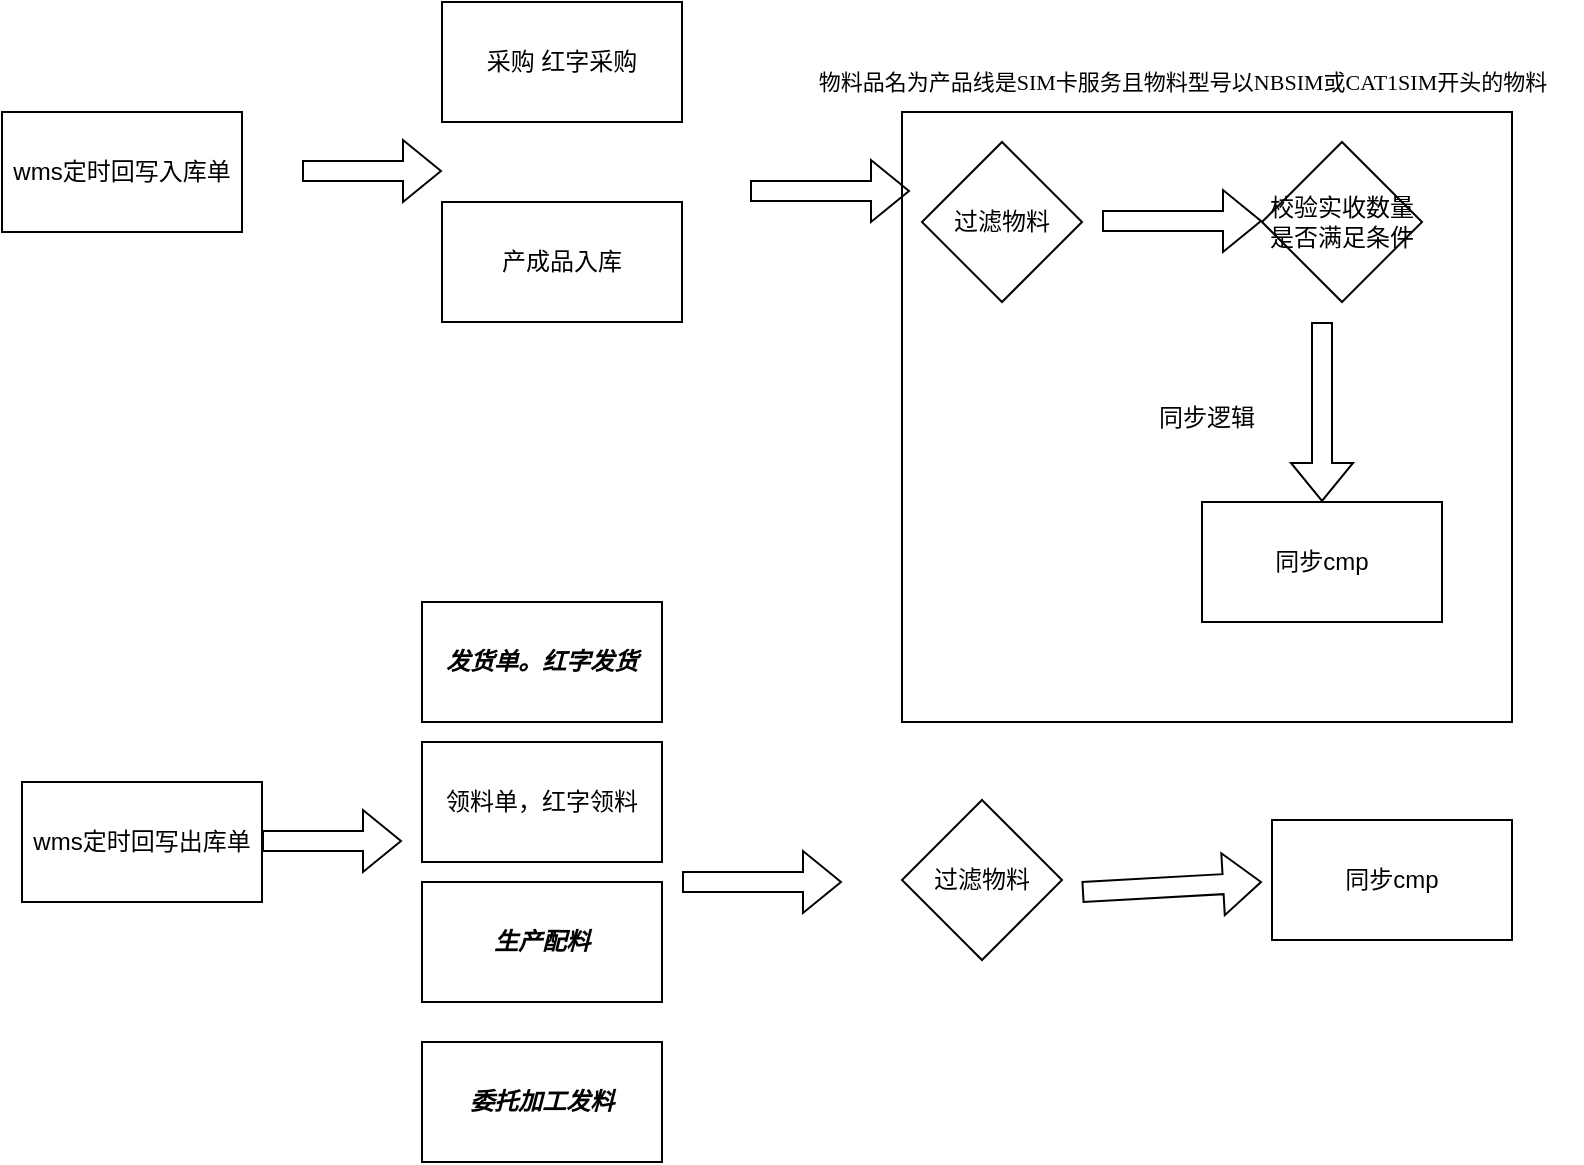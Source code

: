 <mxfile version="21.3.6" type="github">
  <diagram id="C5RBs43oDa-KdzZeNtuy" name="sim">
    <mxGraphModel dx="788" dy="437" grid="1" gridSize="10" guides="1" tooltips="1" connect="1" arrows="1" fold="1" page="1" pageScale="1" pageWidth="827" pageHeight="1169" math="0" shadow="0">
      <root>
        <mxCell id="WIyWlLk6GJQsqaUBKTNV-0" />
        <mxCell id="WIyWlLk6GJQsqaUBKTNV-1" parent="WIyWlLk6GJQsqaUBKTNV-0" />
        <mxCell id="J-wKOYBQHU6B0EthesqR-15" value="同步逻辑" style="whiteSpace=wrap;html=1;aspect=fixed;" vertex="1" parent="WIyWlLk6GJQsqaUBKTNV-1">
          <mxGeometry x="460" y="745" width="305" height="305" as="geometry" />
        </mxCell>
        <mxCell id="J-wKOYBQHU6B0EthesqR-0" value="wms定时回写入库单" style="rounded=0;whiteSpace=wrap;html=1;" vertex="1" parent="WIyWlLk6GJQsqaUBKTNV-1">
          <mxGeometry x="10" y="745" width="120" height="60" as="geometry" />
        </mxCell>
        <mxCell id="J-wKOYBQHU6B0EthesqR-1" value="采购 红字采购" style="rounded=0;whiteSpace=wrap;html=1;" vertex="1" parent="WIyWlLk6GJQsqaUBKTNV-1">
          <mxGeometry x="230" y="690" width="120" height="60" as="geometry" />
        </mxCell>
        <mxCell id="J-wKOYBQHU6B0EthesqR-2" value="产成品入库" style="rounded=0;whiteSpace=wrap;html=1;" vertex="1" parent="WIyWlLk6GJQsqaUBKTNV-1">
          <mxGeometry x="230" y="790" width="120" height="60" as="geometry" />
        </mxCell>
        <mxCell id="J-wKOYBQHU6B0EthesqR-3" value="过滤物料" style="rhombus;whiteSpace=wrap;html=1;" vertex="1" parent="WIyWlLk6GJQsqaUBKTNV-1">
          <mxGeometry x="470" y="760" width="80" height="80" as="geometry" />
        </mxCell>
        <mxCell id="J-wKOYBQHU6B0EthesqR-5" value="&lt;p style=&quot;font-size: 11px;&quot; class=&quot;MsoNormal&quot;&gt;物料品名为&lt;span style=&quot;font-family: 宋体; font-size: 11px;&quot;&gt;&lt;font style=&quot;font-size: 11px;&quot; face=&quot;宋体&quot;&gt;产品线是&lt;/font&gt;SIM卡服务且物料型号以NBSIM或CAT1SIM开头的物料&lt;/span&gt;&lt;/p&gt;" style="text;html=1;align=center;verticalAlign=middle;resizable=0;points=[];autosize=1;strokeColor=none;fillColor=none;" vertex="1" parent="WIyWlLk6GJQsqaUBKTNV-1">
          <mxGeometry x="400" y="705" width="400" height="50" as="geometry" />
        </mxCell>
        <mxCell id="J-wKOYBQHU6B0EthesqR-6" value="" style="shape=flexArrow;endArrow=classic;html=1;rounded=0;" edge="1" parent="WIyWlLk6GJQsqaUBKTNV-1">
          <mxGeometry width="50" height="50" relative="1" as="geometry">
            <mxPoint x="140" y="1109.5" as="sourcePoint" />
            <mxPoint x="210" y="1109.5" as="targetPoint" />
          </mxGeometry>
        </mxCell>
        <mxCell id="J-wKOYBQHU6B0EthesqR-8" value="" style="shape=flexArrow;endArrow=classic;html=1;rounded=0;" edge="1" parent="WIyWlLk6GJQsqaUBKTNV-1">
          <mxGeometry width="50" height="50" relative="1" as="geometry">
            <mxPoint x="350" y="1130" as="sourcePoint" />
            <mxPoint x="430" y="1130" as="targetPoint" />
          </mxGeometry>
        </mxCell>
        <mxCell id="J-wKOYBQHU6B0EthesqR-9" value="校验实收数量是否满足条件" style="rhombus;whiteSpace=wrap;html=1;" vertex="1" parent="WIyWlLk6GJQsqaUBKTNV-1">
          <mxGeometry x="640" y="760" width="80" height="80" as="geometry" />
        </mxCell>
        <mxCell id="J-wKOYBQHU6B0EthesqR-11" value="同步cmp" style="rounded=0;whiteSpace=wrap;html=1;" vertex="1" parent="WIyWlLk6GJQsqaUBKTNV-1">
          <mxGeometry x="610" y="940" width="120" height="60" as="geometry" />
        </mxCell>
        <mxCell id="J-wKOYBQHU6B0EthesqR-13" value="" style="shape=flexArrow;endArrow=classic;html=1;rounded=0;" edge="1" parent="WIyWlLk6GJQsqaUBKTNV-1">
          <mxGeometry width="50" height="50" relative="1" as="geometry">
            <mxPoint x="560" y="799.5" as="sourcePoint" />
            <mxPoint x="640" y="799.5" as="targetPoint" />
          </mxGeometry>
        </mxCell>
        <mxCell id="J-wKOYBQHU6B0EthesqR-14" value="" style="shape=flexArrow;endArrow=classic;html=1;rounded=0;" edge="1" parent="WIyWlLk6GJQsqaUBKTNV-1" target="J-wKOYBQHU6B0EthesqR-11">
          <mxGeometry width="50" height="50" relative="1" as="geometry">
            <mxPoint x="670" y="850" as="sourcePoint" />
            <mxPoint x="730" y="850" as="targetPoint" />
          </mxGeometry>
        </mxCell>
        <mxCell id="J-wKOYBQHU6B0EthesqR-16" value="wms定时回写出库单" style="rounded=0;whiteSpace=wrap;html=1;" vertex="1" parent="WIyWlLk6GJQsqaUBKTNV-1">
          <mxGeometry x="20" y="1080" width="120" height="60" as="geometry" />
        </mxCell>
        <mxCell id="J-wKOYBQHU6B0EthesqR-17" value="&lt;h4&gt;&lt;i&gt;发货单。红字发货&lt;/i&gt;&lt;/h4&gt;" style="rounded=0;whiteSpace=wrap;html=1;" vertex="1" parent="WIyWlLk6GJQsqaUBKTNV-1">
          <mxGeometry x="220" y="990" width="120" height="60" as="geometry" />
        </mxCell>
        <mxCell id="J-wKOYBQHU6B0EthesqR-18" value="领料单，红字领料" style="rounded=0;whiteSpace=wrap;html=1;" vertex="1" parent="WIyWlLk6GJQsqaUBKTNV-1">
          <mxGeometry x="220" y="1060" width="120" height="60" as="geometry" />
        </mxCell>
        <mxCell id="J-wKOYBQHU6B0EthesqR-19" value="&lt;h4&gt;&lt;i&gt;生产配料&lt;/i&gt;&lt;/h4&gt;" style="rounded=0;whiteSpace=wrap;html=1;" vertex="1" parent="WIyWlLk6GJQsqaUBKTNV-1">
          <mxGeometry x="220" y="1130" width="120" height="60" as="geometry" />
        </mxCell>
        <mxCell id="J-wKOYBQHU6B0EthesqR-20" value="&lt;h4&gt;&lt;i&gt;委托加工发料&lt;/i&gt;&lt;/h4&gt;" style="rounded=0;whiteSpace=wrap;html=1;" vertex="1" parent="WIyWlLk6GJQsqaUBKTNV-1">
          <mxGeometry x="220" y="1210" width="120" height="60" as="geometry" />
        </mxCell>
        <mxCell id="J-wKOYBQHU6B0EthesqR-21" value="" style="shape=flexArrow;endArrow=classic;html=1;rounded=0;" edge="1" parent="WIyWlLk6GJQsqaUBKTNV-1">
          <mxGeometry width="50" height="50" relative="1" as="geometry">
            <mxPoint x="160" y="774.5" as="sourcePoint" />
            <mxPoint x="230" y="774.5" as="targetPoint" />
          </mxGeometry>
        </mxCell>
        <mxCell id="J-wKOYBQHU6B0EthesqR-22" value="" style="shape=flexArrow;endArrow=classic;html=1;rounded=0;" edge="1" parent="WIyWlLk6GJQsqaUBKTNV-1">
          <mxGeometry width="50" height="50" relative="1" as="geometry">
            <mxPoint x="384" y="784.5" as="sourcePoint" />
            <mxPoint x="464" y="784.5" as="targetPoint" />
          </mxGeometry>
        </mxCell>
        <mxCell id="J-wKOYBQHU6B0EthesqR-23" value="过滤物料" style="rhombus;whiteSpace=wrap;html=1;" vertex="1" parent="WIyWlLk6GJQsqaUBKTNV-1">
          <mxGeometry x="460" y="1089" width="80" height="80" as="geometry" />
        </mxCell>
        <mxCell id="J-wKOYBQHU6B0EthesqR-24" value="" style="shape=flexArrow;endArrow=classic;html=1;rounded=0;" edge="1" parent="WIyWlLk6GJQsqaUBKTNV-1">
          <mxGeometry width="50" height="50" relative="1" as="geometry">
            <mxPoint x="550" y="1135" as="sourcePoint" />
            <mxPoint x="640" y="1130" as="targetPoint" />
          </mxGeometry>
        </mxCell>
        <mxCell id="J-wKOYBQHU6B0EthesqR-25" value="同步cmp" style="rounded=0;whiteSpace=wrap;html=1;" vertex="1" parent="WIyWlLk6GJQsqaUBKTNV-1">
          <mxGeometry x="645" y="1099" width="120" height="60" as="geometry" />
        </mxCell>
      </root>
    </mxGraphModel>
  </diagram>
</mxfile>
